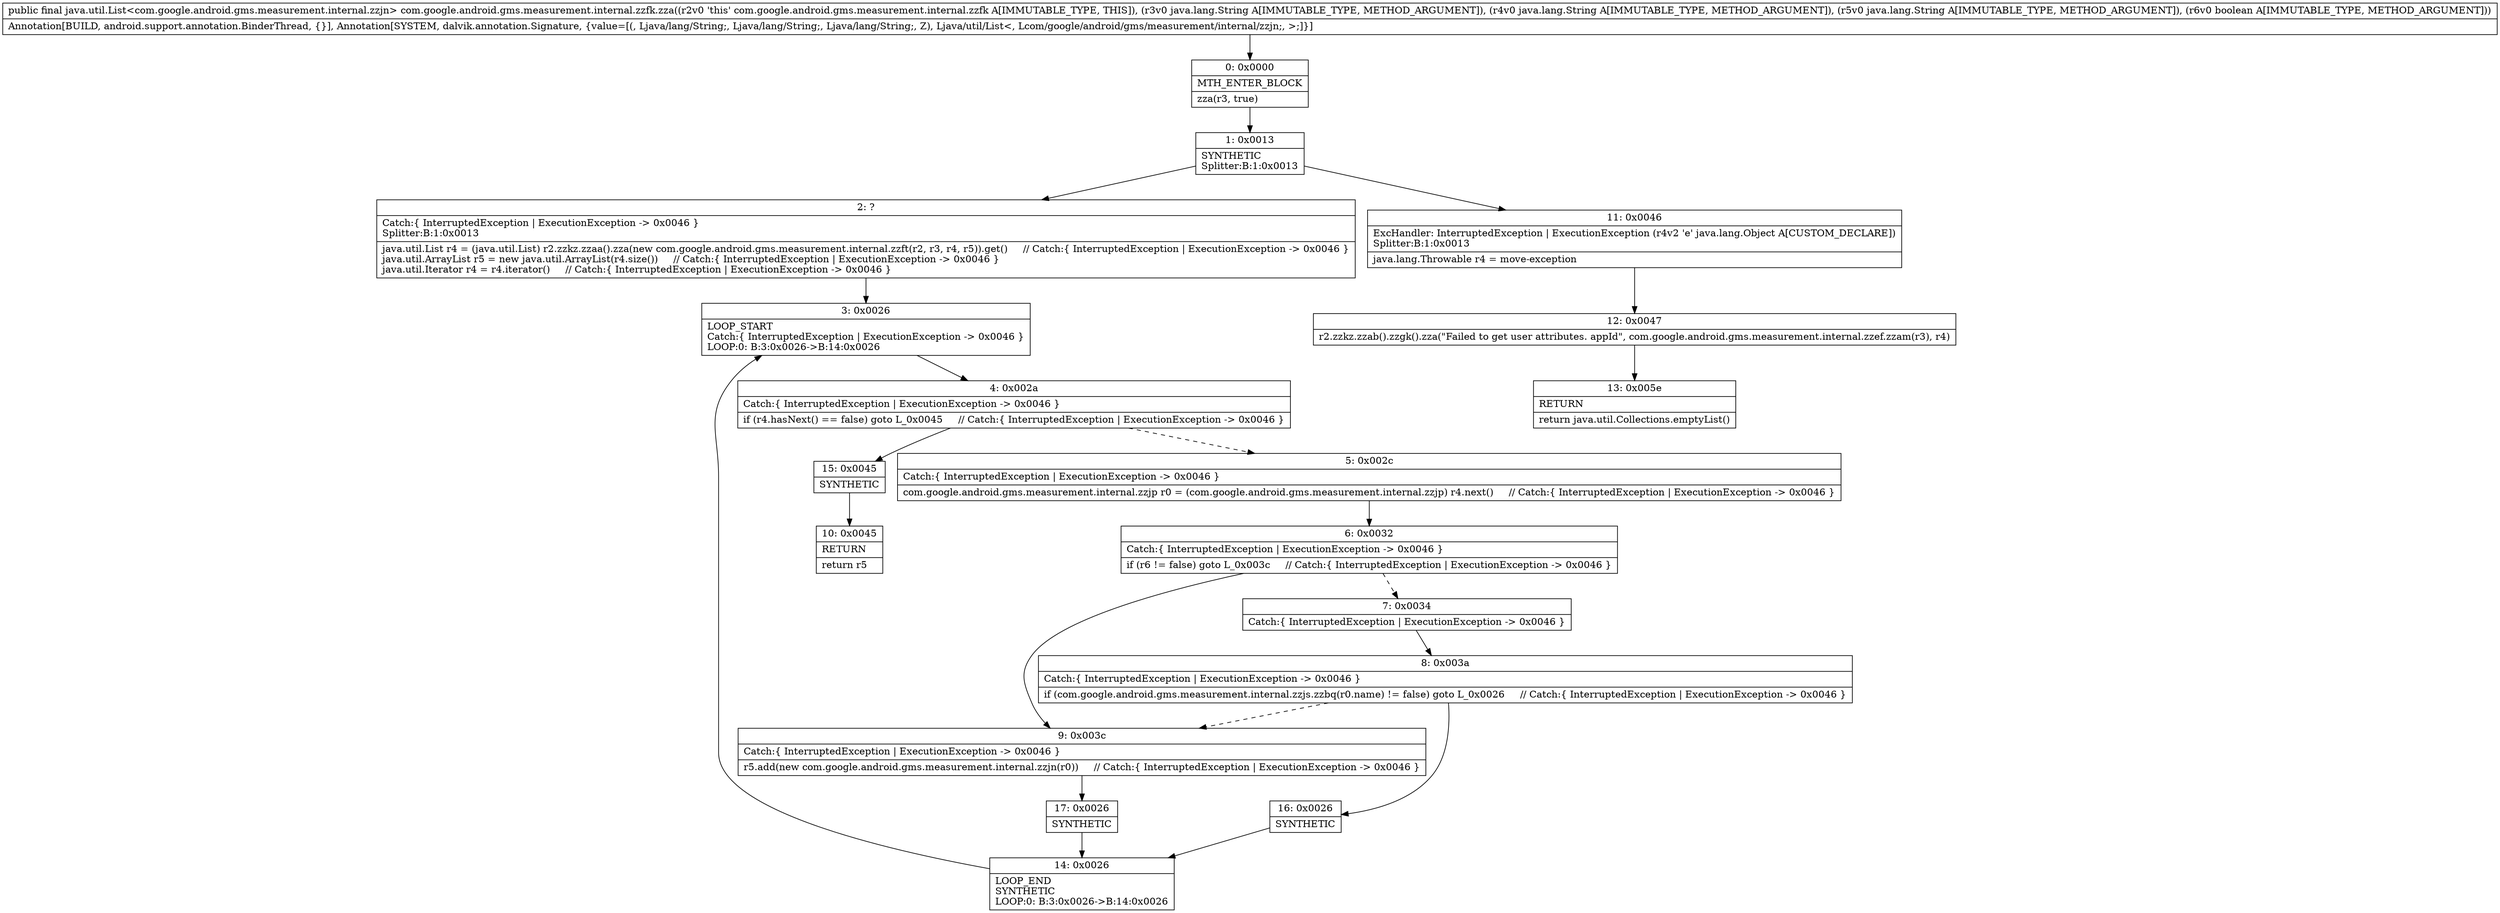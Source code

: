 digraph "CFG forcom.google.android.gms.measurement.internal.zzfk.zza(Ljava\/lang\/String;Ljava\/lang\/String;Ljava\/lang\/String;Z)Ljava\/util\/List;" {
Node_0 [shape=record,label="{0\:\ 0x0000|MTH_ENTER_BLOCK\l|zza(r3, true)\l}"];
Node_1 [shape=record,label="{1\:\ 0x0013|SYNTHETIC\lSplitter:B:1:0x0013\l}"];
Node_2 [shape=record,label="{2\:\ ?|Catch:\{ InterruptedException \| ExecutionException \-\> 0x0046 \}\lSplitter:B:1:0x0013\l|java.util.List r4 = (java.util.List) r2.zzkz.zzaa().zza(new com.google.android.gms.measurement.internal.zzft(r2, r3, r4, r5)).get()     \/\/ Catch:\{ InterruptedException \| ExecutionException \-\> 0x0046 \}\ljava.util.ArrayList r5 = new java.util.ArrayList(r4.size())     \/\/ Catch:\{ InterruptedException \| ExecutionException \-\> 0x0046 \}\ljava.util.Iterator r4 = r4.iterator()     \/\/ Catch:\{ InterruptedException \| ExecutionException \-\> 0x0046 \}\l}"];
Node_3 [shape=record,label="{3\:\ 0x0026|LOOP_START\lCatch:\{ InterruptedException \| ExecutionException \-\> 0x0046 \}\lLOOP:0: B:3:0x0026\-\>B:14:0x0026\l}"];
Node_4 [shape=record,label="{4\:\ 0x002a|Catch:\{ InterruptedException \| ExecutionException \-\> 0x0046 \}\l|if (r4.hasNext() == false) goto L_0x0045     \/\/ Catch:\{ InterruptedException \| ExecutionException \-\> 0x0046 \}\l}"];
Node_5 [shape=record,label="{5\:\ 0x002c|Catch:\{ InterruptedException \| ExecutionException \-\> 0x0046 \}\l|com.google.android.gms.measurement.internal.zzjp r0 = (com.google.android.gms.measurement.internal.zzjp) r4.next()     \/\/ Catch:\{ InterruptedException \| ExecutionException \-\> 0x0046 \}\l}"];
Node_6 [shape=record,label="{6\:\ 0x0032|Catch:\{ InterruptedException \| ExecutionException \-\> 0x0046 \}\l|if (r6 != false) goto L_0x003c     \/\/ Catch:\{ InterruptedException \| ExecutionException \-\> 0x0046 \}\l}"];
Node_7 [shape=record,label="{7\:\ 0x0034|Catch:\{ InterruptedException \| ExecutionException \-\> 0x0046 \}\l}"];
Node_8 [shape=record,label="{8\:\ 0x003a|Catch:\{ InterruptedException \| ExecutionException \-\> 0x0046 \}\l|if (com.google.android.gms.measurement.internal.zzjs.zzbq(r0.name) != false) goto L_0x0026     \/\/ Catch:\{ InterruptedException \| ExecutionException \-\> 0x0046 \}\l}"];
Node_9 [shape=record,label="{9\:\ 0x003c|Catch:\{ InterruptedException \| ExecutionException \-\> 0x0046 \}\l|r5.add(new com.google.android.gms.measurement.internal.zzjn(r0))     \/\/ Catch:\{ InterruptedException \| ExecutionException \-\> 0x0046 \}\l}"];
Node_10 [shape=record,label="{10\:\ 0x0045|RETURN\l|return r5\l}"];
Node_11 [shape=record,label="{11\:\ 0x0046|ExcHandler: InterruptedException \| ExecutionException (r4v2 'e' java.lang.Object A[CUSTOM_DECLARE])\lSplitter:B:1:0x0013\l|java.lang.Throwable r4 = move\-exception\l}"];
Node_12 [shape=record,label="{12\:\ 0x0047|r2.zzkz.zzab().zzgk().zza(\"Failed to get user attributes. appId\", com.google.android.gms.measurement.internal.zzef.zzam(r3), r4)\l}"];
Node_13 [shape=record,label="{13\:\ 0x005e|RETURN\l|return java.util.Collections.emptyList()\l}"];
Node_14 [shape=record,label="{14\:\ 0x0026|LOOP_END\lSYNTHETIC\lLOOP:0: B:3:0x0026\-\>B:14:0x0026\l}"];
Node_15 [shape=record,label="{15\:\ 0x0045|SYNTHETIC\l}"];
Node_16 [shape=record,label="{16\:\ 0x0026|SYNTHETIC\l}"];
Node_17 [shape=record,label="{17\:\ 0x0026|SYNTHETIC\l}"];
MethodNode[shape=record,label="{public final java.util.List\<com.google.android.gms.measurement.internal.zzjn\> com.google.android.gms.measurement.internal.zzfk.zza((r2v0 'this' com.google.android.gms.measurement.internal.zzfk A[IMMUTABLE_TYPE, THIS]), (r3v0 java.lang.String A[IMMUTABLE_TYPE, METHOD_ARGUMENT]), (r4v0 java.lang.String A[IMMUTABLE_TYPE, METHOD_ARGUMENT]), (r5v0 java.lang.String A[IMMUTABLE_TYPE, METHOD_ARGUMENT]), (r6v0 boolean A[IMMUTABLE_TYPE, METHOD_ARGUMENT]))  | Annotation[BUILD, android.support.annotation.BinderThread, \{\}], Annotation[SYSTEM, dalvik.annotation.Signature, \{value=[(, Ljava\/lang\/String;, Ljava\/lang\/String;, Ljava\/lang\/String;, Z), Ljava\/util\/List\<, Lcom\/google\/android\/gms\/measurement\/internal\/zzjn;, \>;]\}]\l}"];
MethodNode -> Node_0;
Node_0 -> Node_1;
Node_1 -> Node_2;
Node_1 -> Node_11;
Node_2 -> Node_3;
Node_3 -> Node_4;
Node_4 -> Node_5[style=dashed];
Node_4 -> Node_15;
Node_5 -> Node_6;
Node_6 -> Node_7[style=dashed];
Node_6 -> Node_9;
Node_7 -> Node_8;
Node_8 -> Node_9[style=dashed];
Node_8 -> Node_16;
Node_9 -> Node_17;
Node_11 -> Node_12;
Node_12 -> Node_13;
Node_14 -> Node_3;
Node_15 -> Node_10;
Node_16 -> Node_14;
Node_17 -> Node_14;
}

